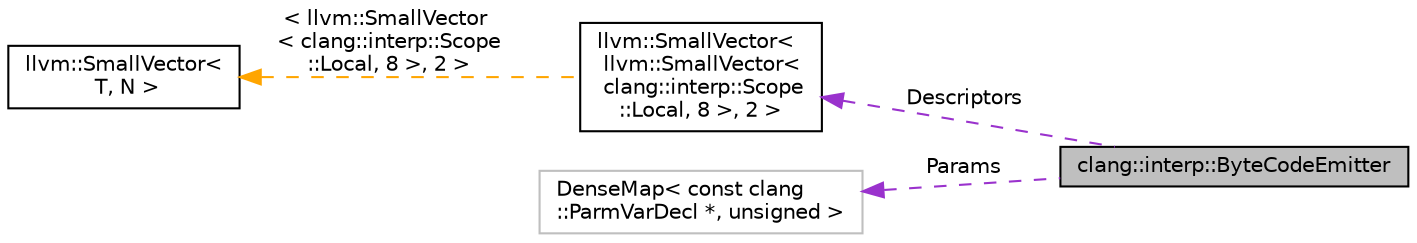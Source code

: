 digraph "clang::interp::ByteCodeEmitter"
{
 // LATEX_PDF_SIZE
  bgcolor="transparent";
  edge [fontname="Helvetica",fontsize="10",labelfontname="Helvetica",labelfontsize="10"];
  node [fontname="Helvetica",fontsize="10",shape=record];
  rankdir="LR";
  Node1 [label="clang::interp::ByteCodeEmitter",height=0.2,width=0.4,color="black", fillcolor="grey75", style="filled", fontcolor="black",tooltip="An emitter which links the program to bytecode for later use."];
  Node2 -> Node1 [dir="back",color="darkorchid3",fontsize="10",style="dashed",label=" Descriptors" ,fontname="Helvetica"];
  Node2 [label="llvm::SmallVector\<\l llvm::SmallVector\<\l clang::interp::Scope\l::Local, 8 \>, 2 \>",height=0.2,width=0.4,color="black",URL="$classllvm_1_1SmallVector.html",tooltip=" "];
  Node3 -> Node2 [dir="back",color="orange",fontsize="10",style="dashed",label=" \< llvm::SmallVector\l\< clang::interp::Scope\l::Local, 8 \>, 2 \>" ,fontname="Helvetica"];
  Node3 [label="llvm::SmallVector\<\l T, N \>",height=0.2,width=0.4,color="black",URL="$classllvm_1_1SmallVector.html",tooltip=" "];
  Node4 -> Node1 [dir="back",color="darkorchid3",fontsize="10",style="dashed",label=" Params" ,fontname="Helvetica"];
  Node4 [label="DenseMap\< const clang\l::ParmVarDecl *, unsigned \>",height=0.2,width=0.4,color="grey75",tooltip=" "];
}
